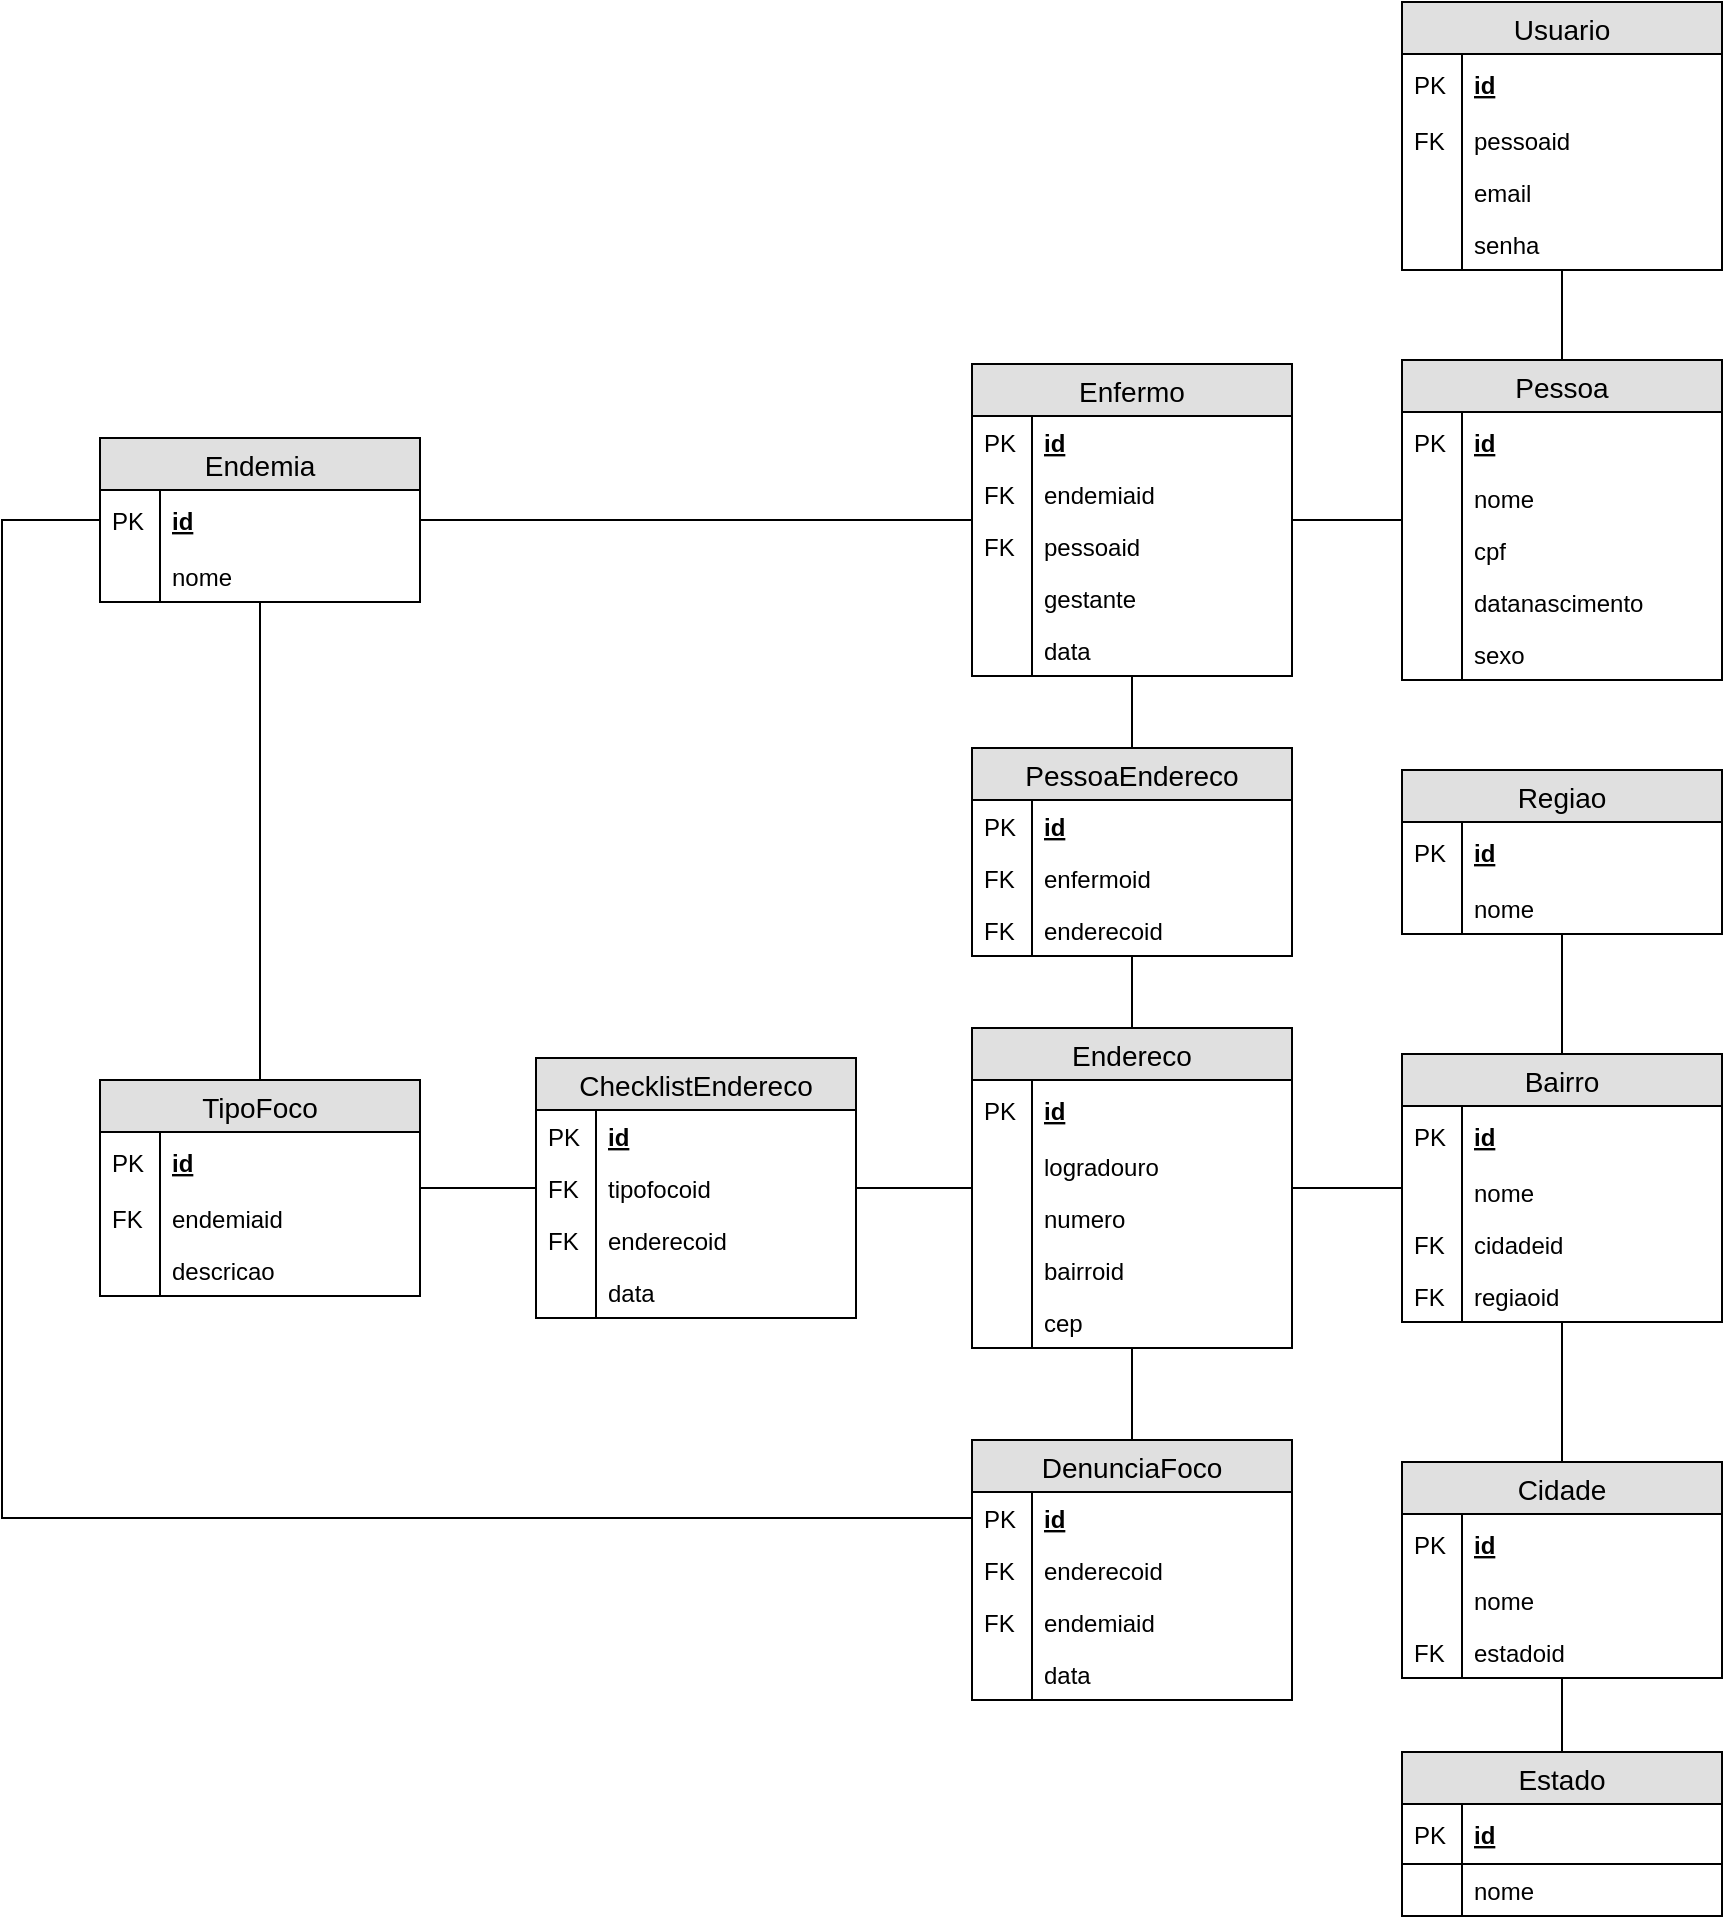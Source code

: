 <mxfile version="12.8.5" type="google"><diagram id="C5RBs43oDa-KdzZeNtuy" name="Page-1"><mxGraphModel dx="1422" dy="790" grid="0" gridSize="10" guides="1" tooltips="1" connect="1" arrows="1" fold="1" page="1" pageScale="1" pageWidth="827" pageHeight="1169" math="0" shadow="0"><root><mxCell id="WIyWlLk6GJQsqaUBKTNV-0"/><mxCell id="WIyWlLk6GJQsqaUBKTNV-1" parent="WIyWlLk6GJQsqaUBKTNV-0"/><mxCell id="v8Sxxn9iVxA9nkG6bae_-77" style="edgeStyle=orthogonalEdgeStyle;rounded=0;orthogonalLoop=1;jettySize=auto;html=1;entryX=0.5;entryY=0;entryDx=0;entryDy=0;strokeColor=#000000;endArrow=none;endFill=0;" parent="WIyWlLk6GJQsqaUBKTNV-1" source="v8Sxxn9iVxA9nkG6bae_-11" target="v8Sxxn9iVxA9nkG6bae_-0" edge="1"><mxGeometry relative="1" as="geometry"/></mxCell><mxCell id="v8Sxxn9iVxA9nkG6bae_-89" style="edgeStyle=orthogonalEdgeStyle;rounded=0;orthogonalLoop=1;jettySize=auto;html=1;endArrow=none;endFill=0;strokeColor=#000000;" parent="WIyWlLk6GJQsqaUBKTNV-1" source="v8Sxxn9iVxA9nkG6bae_-22" target="v8Sxxn9iVxA9nkG6bae_-78" edge="1"><mxGeometry relative="1" as="geometry"/></mxCell><mxCell id="v8Sxxn9iVxA9nkG6bae_-22" value="Endereco" style="swimlane;fontStyle=0;childLayout=stackLayout;horizontal=1;startSize=26;fillColor=#e0e0e0;horizontalStack=0;resizeParent=1;resizeParentMax=0;resizeLast=0;collapsible=1;marginBottom=0;swimlaneFillColor=#ffffff;align=center;fontSize=14;" parent="WIyWlLk6GJQsqaUBKTNV-1" vertex="1"><mxGeometry x="516" y="567" width="160" height="160" as="geometry"/></mxCell><mxCell id="v8Sxxn9iVxA9nkG6bae_-23" value="id" style="shape=partialRectangle;top=0;left=0;right=0;bottom=1;align=left;verticalAlign=middle;fillColor=none;spacingLeft=34;spacingRight=4;overflow=hidden;rotatable=0;points=[[0,0.5],[1,0.5]];portConstraint=eastwest;dropTarget=0;fontStyle=5;fontSize=12;strokeColor=none;" parent="v8Sxxn9iVxA9nkG6bae_-22" vertex="1"><mxGeometry y="26" width="160" height="30" as="geometry"/></mxCell><mxCell id="v8Sxxn9iVxA9nkG6bae_-24" value="PK" style="shape=partialRectangle;top=0;left=0;bottom=0;fillColor=none;align=left;verticalAlign=middle;spacingLeft=4;spacingRight=4;overflow=hidden;rotatable=0;points=[];portConstraint=eastwest;part=1;fontSize=12;" parent="v8Sxxn9iVxA9nkG6bae_-23" vertex="1" connectable="0"><mxGeometry width="30" height="30" as="geometry"/></mxCell><mxCell id="v8Sxxn9iVxA9nkG6bae_-25" value="logradouro" style="shape=partialRectangle;top=0;left=0;right=0;bottom=0;align=left;verticalAlign=top;fillColor=none;spacingLeft=34;spacingRight=4;overflow=hidden;rotatable=0;points=[[0,0.5],[1,0.5]];portConstraint=eastwest;dropTarget=0;fontSize=12;" parent="v8Sxxn9iVxA9nkG6bae_-22" vertex="1"><mxGeometry y="56" width="160" height="26" as="geometry"/></mxCell><mxCell id="v8Sxxn9iVxA9nkG6bae_-26" value="" style="shape=partialRectangle;top=0;left=0;bottom=0;fillColor=none;align=left;verticalAlign=top;spacingLeft=4;spacingRight=4;overflow=hidden;rotatable=0;points=[];portConstraint=eastwest;part=1;fontSize=12;" parent="v8Sxxn9iVxA9nkG6bae_-25" vertex="1" connectable="0"><mxGeometry width="30" height="26" as="geometry"/></mxCell><mxCell id="v8Sxxn9iVxA9nkG6bae_-27" value="numero" style="shape=partialRectangle;top=0;left=0;right=0;bottom=0;align=left;verticalAlign=top;fillColor=none;spacingLeft=34;spacingRight=4;overflow=hidden;rotatable=0;points=[[0,0.5],[1,0.5]];portConstraint=eastwest;dropTarget=0;fontSize=12;" parent="v8Sxxn9iVxA9nkG6bae_-22" vertex="1"><mxGeometry y="82" width="160" height="26" as="geometry"/></mxCell><mxCell id="v8Sxxn9iVxA9nkG6bae_-28" value="" style="shape=partialRectangle;top=0;left=0;bottom=0;fillColor=none;align=left;verticalAlign=top;spacingLeft=4;spacingRight=4;overflow=hidden;rotatable=0;points=[];portConstraint=eastwest;part=1;fontSize=12;" parent="v8Sxxn9iVxA9nkG6bae_-27" vertex="1" connectable="0"><mxGeometry width="30" height="26" as="geometry"/></mxCell><mxCell id="v8Sxxn9iVxA9nkG6bae_-29" value="bairroid" style="shape=partialRectangle;top=0;left=0;right=0;bottom=0;align=left;verticalAlign=top;fillColor=none;spacingLeft=34;spacingRight=4;overflow=hidden;rotatable=0;points=[[0,0.5],[1,0.5]];portConstraint=eastwest;dropTarget=0;fontSize=12;" parent="v8Sxxn9iVxA9nkG6bae_-22" vertex="1"><mxGeometry y="108" width="160" height="26" as="geometry"/></mxCell><mxCell id="v8Sxxn9iVxA9nkG6bae_-30" value="" style="shape=partialRectangle;top=0;left=0;bottom=0;fillColor=none;align=left;verticalAlign=top;spacingLeft=4;spacingRight=4;overflow=hidden;rotatable=0;points=[];portConstraint=eastwest;part=1;fontSize=12;" parent="v8Sxxn9iVxA9nkG6bae_-29" vertex="1" connectable="0"><mxGeometry width="30" height="26" as="geometry"/></mxCell><mxCell id="v8Sxxn9iVxA9nkG6bae_-178" value="cep" style="shape=partialRectangle;top=0;left=0;right=0;bottom=0;align=left;verticalAlign=top;fillColor=none;spacingLeft=34;spacingRight=4;overflow=hidden;rotatable=0;points=[[0,0.5],[1,0.5]];portConstraint=eastwest;dropTarget=0;fontSize=12;" parent="v8Sxxn9iVxA9nkG6bae_-22" vertex="1"><mxGeometry y="134" width="160" height="26" as="geometry"/></mxCell><mxCell id="v8Sxxn9iVxA9nkG6bae_-179" value="" style="shape=partialRectangle;top=0;left=0;bottom=0;fillColor=none;align=left;verticalAlign=top;spacingLeft=4;spacingRight=4;overflow=hidden;rotatable=0;points=[];portConstraint=eastwest;part=1;fontSize=12;" parent="v8Sxxn9iVxA9nkG6bae_-178" vertex="1" connectable="0"><mxGeometry width="30" height="26" as="geometry"/></mxCell><mxCell id="v8Sxxn9iVxA9nkG6bae_-133" style="edgeStyle=orthogonalEdgeStyle;rounded=0;orthogonalLoop=1;jettySize=auto;html=1;endArrow=none;endFill=0;strokeColor=#000000;" parent="WIyWlLk6GJQsqaUBKTNV-1" source="v8Sxxn9iVxA9nkG6bae_-33" target="v8Sxxn9iVxA9nkG6bae_-105" edge="1"><mxGeometry relative="1" as="geometry"/></mxCell><mxCell id="v8Sxxn9iVxA9nkG6bae_-33" value="Endemia" style="swimlane;fontStyle=0;childLayout=stackLayout;horizontal=1;startSize=26;fillColor=#e0e0e0;horizontalStack=0;resizeParent=1;resizeParentMax=0;resizeLast=0;collapsible=1;marginBottom=0;swimlaneFillColor=#ffffff;align=center;fontSize=14;" parent="WIyWlLk6GJQsqaUBKTNV-1" vertex="1"><mxGeometry x="80" y="272" width="160" height="82" as="geometry"/></mxCell><mxCell id="v8Sxxn9iVxA9nkG6bae_-34" value="id" style="shape=partialRectangle;top=0;left=0;right=0;bottom=1;align=left;verticalAlign=middle;fillColor=none;spacingLeft=34;spacingRight=4;overflow=hidden;rotatable=0;points=[[0,0.5],[1,0.5]];portConstraint=eastwest;dropTarget=0;fontStyle=5;fontSize=12;strokeColor=none;" parent="v8Sxxn9iVxA9nkG6bae_-33" vertex="1"><mxGeometry y="26" width="160" height="30" as="geometry"/></mxCell><mxCell id="v8Sxxn9iVxA9nkG6bae_-35" value="PK" style="shape=partialRectangle;top=0;left=0;bottom=0;fillColor=none;align=left;verticalAlign=middle;spacingLeft=4;spacingRight=4;overflow=hidden;rotatable=0;points=[];portConstraint=eastwest;part=1;fontSize=12;" parent="v8Sxxn9iVxA9nkG6bae_-34" vertex="1" connectable="0"><mxGeometry width="30" height="30" as="geometry"/></mxCell><mxCell id="v8Sxxn9iVxA9nkG6bae_-36" value="nome" style="shape=partialRectangle;top=0;left=0;right=0;bottom=0;align=left;verticalAlign=top;fillColor=none;spacingLeft=34;spacingRight=4;overflow=hidden;rotatable=0;points=[[0,0.5],[1,0.5]];portConstraint=eastwest;dropTarget=0;fontSize=12;" parent="v8Sxxn9iVxA9nkG6bae_-33" vertex="1"><mxGeometry y="56" width="160" height="26" as="geometry"/></mxCell><mxCell id="v8Sxxn9iVxA9nkG6bae_-37" value="" style="shape=partialRectangle;top=0;left=0;bottom=0;fillColor=none;align=left;verticalAlign=top;spacingLeft=4;spacingRight=4;overflow=hidden;rotatable=0;points=[];portConstraint=eastwest;part=1;fontSize=12;" parent="v8Sxxn9iVxA9nkG6bae_-36" vertex="1" connectable="0"><mxGeometry width="30" height="26" as="geometry"/></mxCell><mxCell id="v8Sxxn9iVxA9nkG6bae_-172" style="edgeStyle=orthogonalEdgeStyle;rounded=0;orthogonalLoop=1;jettySize=auto;html=1;entryX=0.5;entryY=0;entryDx=0;entryDy=0;endArrow=none;endFill=0;strokeColor=#000000;" parent="WIyWlLk6GJQsqaUBKTNV-1" source="v8Sxxn9iVxA9nkG6bae_-44" target="v8Sxxn9iVxA9nkG6bae_-160" edge="1"><mxGeometry relative="1" as="geometry"/></mxCell><mxCell id="v8Sxxn9iVxA9nkG6bae_-103" style="edgeStyle=orthogonalEdgeStyle;rounded=0;orthogonalLoop=1;jettySize=auto;html=1;endArrow=none;endFill=0;strokeColor=#000000;" parent="WIyWlLk6GJQsqaUBKTNV-1" source="v8Sxxn9iVxA9nkG6bae_-55" target="v8Sxxn9iVxA9nkG6bae_-91" edge="1"><mxGeometry relative="1" as="geometry"/></mxCell><mxCell id="v8Sxxn9iVxA9nkG6bae_-104" style="edgeStyle=orthogonalEdgeStyle;rounded=0;orthogonalLoop=1;jettySize=auto;html=1;endArrow=none;endFill=0;strokeColor=#000000;" parent="WIyWlLk6GJQsqaUBKTNV-1" source="v8Sxxn9iVxA9nkG6bae_-55" target="v8Sxxn9iVxA9nkG6bae_-33" edge="1"><mxGeometry relative="1" as="geometry"/></mxCell><mxCell id="v8Sxxn9iVxA9nkG6bae_-55" value="TipoFoco" style="swimlane;fontStyle=0;childLayout=stackLayout;horizontal=1;startSize=26;fillColor=#e0e0e0;horizontalStack=0;resizeParent=1;resizeParentMax=0;resizeLast=0;collapsible=1;marginBottom=0;swimlaneFillColor=#ffffff;align=center;fontSize=14;" parent="WIyWlLk6GJQsqaUBKTNV-1" vertex="1"><mxGeometry x="80" y="593" width="160" height="108" as="geometry"/></mxCell><mxCell id="v8Sxxn9iVxA9nkG6bae_-56" value="id" style="shape=partialRectangle;top=0;left=0;right=0;bottom=1;align=left;verticalAlign=middle;fillColor=none;spacingLeft=34;spacingRight=4;overflow=hidden;rotatable=0;points=[[0,0.5],[1,0.5]];portConstraint=eastwest;dropTarget=0;fontStyle=5;fontSize=12;strokeColor=none;" parent="v8Sxxn9iVxA9nkG6bae_-55" vertex="1"><mxGeometry y="26" width="160" height="30" as="geometry"/></mxCell><mxCell id="v8Sxxn9iVxA9nkG6bae_-57" value="PK" style="shape=partialRectangle;top=0;left=0;bottom=0;fillColor=none;align=left;verticalAlign=middle;spacingLeft=4;spacingRight=4;overflow=hidden;rotatable=0;points=[];portConstraint=eastwest;part=1;fontSize=12;" parent="v8Sxxn9iVxA9nkG6bae_-56" vertex="1" connectable="0"><mxGeometry width="30" height="30" as="geometry"/></mxCell><mxCell id="v8Sxxn9iVxA9nkG6bae_-58" value="endemiaid" style="shape=partialRectangle;top=0;left=0;right=0;bottom=0;align=left;verticalAlign=top;fillColor=none;spacingLeft=34;spacingRight=4;overflow=hidden;rotatable=0;points=[[0,0.5],[1,0.5]];portConstraint=eastwest;dropTarget=0;fontSize=12;" parent="v8Sxxn9iVxA9nkG6bae_-55" vertex="1"><mxGeometry y="56" width="160" height="26" as="geometry"/></mxCell><mxCell id="v8Sxxn9iVxA9nkG6bae_-59" value="FK" style="shape=partialRectangle;top=0;left=0;bottom=0;fillColor=none;align=left;verticalAlign=top;spacingLeft=4;spacingRight=4;overflow=hidden;rotatable=0;points=[];portConstraint=eastwest;part=1;fontSize=12;" parent="v8Sxxn9iVxA9nkG6bae_-58" vertex="1" connectable="0"><mxGeometry width="30" height="26" as="geometry"/></mxCell><mxCell id="v8Sxxn9iVxA9nkG6bae_-60" value="descricao" style="shape=partialRectangle;top=0;left=0;right=0;bottom=0;align=left;verticalAlign=top;fillColor=none;spacingLeft=34;spacingRight=4;overflow=hidden;rotatable=0;points=[[0,0.5],[1,0.5]];portConstraint=eastwest;dropTarget=0;fontSize=12;" parent="v8Sxxn9iVxA9nkG6bae_-55" vertex="1"><mxGeometry y="82" width="160" height="26" as="geometry"/></mxCell><mxCell id="v8Sxxn9iVxA9nkG6bae_-61" value="" style="shape=partialRectangle;top=0;left=0;bottom=0;fillColor=none;align=left;verticalAlign=top;spacingLeft=4;spacingRight=4;overflow=hidden;rotatable=0;points=[];portConstraint=eastwest;part=1;fontSize=12;" parent="v8Sxxn9iVxA9nkG6bae_-60" vertex="1" connectable="0"><mxGeometry width="30" height="26" as="geometry"/></mxCell><mxCell id="CqgMibheAvocJYJUdRSN-2" style="edgeStyle=orthogonalEdgeStyle;rounded=0;orthogonalLoop=1;jettySize=auto;html=1;endArrow=none;endFill=0;" edge="1" parent="WIyWlLk6GJQsqaUBKTNV-1" source="v8Sxxn9iVxA9nkG6bae_-78" target="v8Sxxn9iVxA9nkG6bae_-105"><mxGeometry relative="1" as="geometry"/></mxCell><mxCell id="v8Sxxn9iVxA9nkG6bae_-102" style="edgeStyle=orthogonalEdgeStyle;rounded=0;orthogonalLoop=1;jettySize=auto;html=1;endArrow=none;endFill=0;strokeColor=#000000;" parent="WIyWlLk6GJQsqaUBKTNV-1" source="v8Sxxn9iVxA9nkG6bae_-91" target="v8Sxxn9iVxA9nkG6bae_-22" edge="1"><mxGeometry relative="1" as="geometry"/></mxCell><mxCell id="v8Sxxn9iVxA9nkG6bae_-132" style="edgeStyle=orthogonalEdgeStyle;rounded=0;orthogonalLoop=1;jettySize=auto;html=1;endArrow=none;endFill=0;strokeColor=#000000;" parent="WIyWlLk6GJQsqaUBKTNV-1" source="v8Sxxn9iVxA9nkG6bae_-105" target="v8Sxxn9iVxA9nkG6bae_-0" edge="1"><mxGeometry relative="1" as="geometry"/></mxCell><mxCell id="v8Sxxn9iVxA9nkG6bae_-145" style="edgeStyle=orthogonalEdgeStyle;rounded=0;orthogonalLoop=1;jettySize=auto;html=1;endArrow=none;endFill=0;strokeColor=#000000;" parent="WIyWlLk6GJQsqaUBKTNV-1" source="v8Sxxn9iVxA9nkG6bae_-134" target="v8Sxxn9iVxA9nkG6bae_-22" edge="1"><mxGeometry relative="1" as="geometry"/></mxCell><mxCell id="v8Sxxn9iVxA9nkG6bae_-203" style="edgeStyle=orthogonalEdgeStyle;rounded=0;orthogonalLoop=1;jettySize=auto;html=1;endArrow=none;endFill=0;strokeColor=#000000;" parent="WIyWlLk6GJQsqaUBKTNV-1" source="v8Sxxn9iVxA9nkG6bae_-134" target="v8Sxxn9iVxA9nkG6bae_-33" edge="1"><mxGeometry relative="1" as="geometry"><Array as="points"><mxPoint x="31" y="812"/><mxPoint x="31" y="313"/></Array></mxGeometry></mxCell><mxCell id="v8Sxxn9iVxA9nkG6bae_-134" value="DenunciaFoco" style="swimlane;fontStyle=0;childLayout=stackLayout;horizontal=1;startSize=26;fillColor=#e0e0e0;horizontalStack=0;resizeParent=1;resizeParentMax=0;resizeLast=0;collapsible=1;marginBottom=0;swimlaneFillColor=#ffffff;align=center;fontSize=14;" parent="WIyWlLk6GJQsqaUBKTNV-1" vertex="1"><mxGeometry x="516" y="773" width="160" height="130" as="geometry"/></mxCell><mxCell id="CqgMibheAvocJYJUdRSN-3" value="id" style="shape=partialRectangle;top=0;left=0;right=0;bottom=0;align=left;verticalAlign=top;fillColor=none;spacingLeft=34;spacingRight=4;overflow=hidden;rotatable=0;points=[[0,0.5],[1,0.5]];portConstraint=eastwest;dropTarget=0;fontSize=12;fontStyle=5" vertex="1" parent="v8Sxxn9iVxA9nkG6bae_-134"><mxGeometry y="26" width="160" height="26" as="geometry"/></mxCell><mxCell id="CqgMibheAvocJYJUdRSN-4" value="PK" style="shape=partialRectangle;top=0;left=0;bottom=0;fillColor=none;align=left;verticalAlign=top;spacingLeft=4;spacingRight=4;overflow=hidden;rotatable=0;points=[];portConstraint=eastwest;part=1;fontSize=12;" vertex="1" connectable="0" parent="CqgMibheAvocJYJUdRSN-3"><mxGeometry width="30" height="26" as="geometry"/></mxCell><mxCell id="v8Sxxn9iVxA9nkG6bae_-137" value="enderecoid" style="shape=partialRectangle;top=0;left=0;right=0;bottom=0;align=left;verticalAlign=top;fillColor=none;spacingLeft=34;spacingRight=4;overflow=hidden;rotatable=0;points=[[0,0.5],[1,0.5]];portConstraint=eastwest;dropTarget=0;fontSize=12;" parent="v8Sxxn9iVxA9nkG6bae_-134" vertex="1"><mxGeometry y="52" width="160" height="26" as="geometry"/></mxCell><mxCell id="v8Sxxn9iVxA9nkG6bae_-138" value="FK" style="shape=partialRectangle;top=0;left=0;bottom=0;fillColor=none;align=left;verticalAlign=top;spacingLeft=4;spacingRight=4;overflow=hidden;rotatable=0;points=[];portConstraint=eastwest;part=1;fontSize=12;" parent="v8Sxxn9iVxA9nkG6bae_-137" vertex="1" connectable="0"><mxGeometry width="30" height="26" as="geometry"/></mxCell><mxCell id="v8Sxxn9iVxA9nkG6bae_-139" value="endemiaid" style="shape=partialRectangle;top=0;left=0;right=0;bottom=0;align=left;verticalAlign=top;fillColor=none;spacingLeft=34;spacingRight=4;overflow=hidden;rotatable=0;points=[[0,0.5],[1,0.5]];portConstraint=eastwest;dropTarget=0;fontSize=12;" parent="v8Sxxn9iVxA9nkG6bae_-134" vertex="1"><mxGeometry y="78" width="160" height="26" as="geometry"/></mxCell><mxCell id="v8Sxxn9iVxA9nkG6bae_-140" value="FK" style="shape=partialRectangle;top=0;left=0;bottom=0;fillColor=none;align=left;verticalAlign=top;spacingLeft=4;spacingRight=4;overflow=hidden;rotatable=0;points=[];portConstraint=eastwest;part=1;fontSize=12;" parent="v8Sxxn9iVxA9nkG6bae_-139" vertex="1" connectable="0"><mxGeometry width="30" height="26" as="geometry"/></mxCell><mxCell id="-HJ6-VMJkjcP7h6ujESM-4" value="data" style="shape=partialRectangle;top=0;left=0;right=0;bottom=0;align=left;verticalAlign=top;fillColor=none;spacingLeft=34;spacingRight=4;overflow=hidden;rotatable=0;points=[[0,0.5],[1,0.5]];portConstraint=eastwest;dropTarget=0;fontSize=12;" parent="v8Sxxn9iVxA9nkG6bae_-134" vertex="1"><mxGeometry y="104" width="160" height="26" as="geometry"/></mxCell><mxCell id="-HJ6-VMJkjcP7h6ujESM-5" value="" style="shape=partialRectangle;top=0;left=0;bottom=0;fillColor=none;align=left;verticalAlign=top;spacingLeft=4;spacingRight=4;overflow=hidden;rotatable=0;points=[];portConstraint=eastwest;part=1;fontSize=12;" parent="-HJ6-VMJkjcP7h6ujESM-4" vertex="1" connectable="0"><mxGeometry width="30" height="26" as="geometry"/></mxCell><mxCell id="v8Sxxn9iVxA9nkG6bae_-171" style="edgeStyle=orthogonalEdgeStyle;rounded=0;orthogonalLoop=1;jettySize=auto;html=1;endArrow=none;endFill=0;strokeColor=#000000;" parent="WIyWlLk6GJQsqaUBKTNV-1" source="v8Sxxn9iVxA9nkG6bae_-160" target="v8Sxxn9iVxA9nkG6bae_-22" edge="1"><mxGeometry relative="1" as="geometry"/></mxCell><mxCell id="v8Sxxn9iVxA9nkG6bae_-160" value="Bairro" style="swimlane;fontStyle=0;childLayout=stackLayout;horizontal=1;startSize=26;fillColor=#e0e0e0;horizontalStack=0;resizeParent=1;resizeParentMax=0;resizeLast=0;collapsible=1;marginBottom=0;swimlaneFillColor=#ffffff;align=center;fontSize=14;" parent="WIyWlLk6GJQsqaUBKTNV-1" vertex="1"><mxGeometry x="731" y="580" width="160" height="134" as="geometry"/></mxCell><mxCell id="v8Sxxn9iVxA9nkG6bae_-161" value="id" style="shape=partialRectangle;top=0;left=0;right=0;bottom=1;align=left;verticalAlign=middle;fillColor=none;spacingLeft=34;spacingRight=4;overflow=hidden;rotatable=0;points=[[0,0.5],[1,0.5]];portConstraint=eastwest;dropTarget=0;fontStyle=5;fontSize=12;strokeColor=none;" parent="v8Sxxn9iVxA9nkG6bae_-160" vertex="1"><mxGeometry y="26" width="160" height="30" as="geometry"/></mxCell><mxCell id="v8Sxxn9iVxA9nkG6bae_-162" value="PK" style="shape=partialRectangle;top=0;left=0;bottom=0;fillColor=none;align=left;verticalAlign=middle;spacingLeft=4;spacingRight=4;overflow=hidden;rotatable=0;points=[];portConstraint=eastwest;part=1;fontSize=12;" parent="v8Sxxn9iVxA9nkG6bae_-161" vertex="1" connectable="0"><mxGeometry width="30" height="30" as="geometry"/></mxCell><mxCell id="v8Sxxn9iVxA9nkG6bae_-163" value="nome" style="shape=partialRectangle;top=0;left=0;right=0;bottom=0;align=left;verticalAlign=top;fillColor=none;spacingLeft=34;spacingRight=4;overflow=hidden;rotatable=0;points=[[0,0.5],[1,0.5]];portConstraint=eastwest;dropTarget=0;fontSize=12;" parent="v8Sxxn9iVxA9nkG6bae_-160" vertex="1"><mxGeometry y="56" width="160" height="26" as="geometry"/></mxCell><mxCell id="v8Sxxn9iVxA9nkG6bae_-164" value="" style="shape=partialRectangle;top=0;left=0;bottom=0;fillColor=none;align=left;verticalAlign=top;spacingLeft=4;spacingRight=4;overflow=hidden;rotatable=0;points=[];portConstraint=eastwest;part=1;fontSize=12;" parent="v8Sxxn9iVxA9nkG6bae_-163" vertex="1" connectable="0"><mxGeometry width="30" height="26" as="geometry"/></mxCell><mxCell id="v8Sxxn9iVxA9nkG6bae_-165" value="cidadeid" style="shape=partialRectangle;top=0;left=0;right=0;bottom=0;align=left;verticalAlign=top;fillColor=none;spacingLeft=34;spacingRight=4;overflow=hidden;rotatable=0;points=[[0,0.5],[1,0.5]];portConstraint=eastwest;dropTarget=0;fontSize=12;" parent="v8Sxxn9iVxA9nkG6bae_-160" vertex="1"><mxGeometry y="82" width="160" height="26" as="geometry"/></mxCell><mxCell id="v8Sxxn9iVxA9nkG6bae_-166" value="FK" style="shape=partialRectangle;top=0;left=0;bottom=0;fillColor=none;align=left;verticalAlign=top;spacingLeft=4;spacingRight=4;overflow=hidden;rotatable=0;points=[];portConstraint=eastwest;part=1;fontSize=12;" parent="v8Sxxn9iVxA9nkG6bae_-165" vertex="1" connectable="0"><mxGeometry width="30" height="26" as="geometry"/></mxCell><mxCell id="v8Sxxn9iVxA9nkG6bae_-204" value="regiaoid" style="shape=partialRectangle;top=0;left=0;right=0;bottom=0;align=left;verticalAlign=top;fillColor=none;spacingLeft=34;spacingRight=4;overflow=hidden;rotatable=0;points=[[0,0.5],[1,0.5]];portConstraint=eastwest;dropTarget=0;fontSize=12;" parent="v8Sxxn9iVxA9nkG6bae_-160" vertex="1"><mxGeometry y="108" width="160" height="26" as="geometry"/></mxCell><mxCell id="v8Sxxn9iVxA9nkG6bae_-205" value="FK" style="shape=partialRectangle;top=0;left=0;bottom=0;fillColor=none;align=left;verticalAlign=top;spacingLeft=4;spacingRight=4;overflow=hidden;rotatable=0;points=[];portConstraint=eastwest;part=1;fontSize=12;" parent="v8Sxxn9iVxA9nkG6bae_-204" vertex="1" connectable="0"><mxGeometry width="30" height="26" as="geometry"/></mxCell><mxCell id="v8Sxxn9iVxA9nkG6bae_-191" style="edgeStyle=orthogonalEdgeStyle;rounded=0;orthogonalLoop=1;jettySize=auto;html=1;endArrow=none;endFill=0;strokeColor=#000000;" parent="WIyWlLk6GJQsqaUBKTNV-1" source="v8Sxxn9iVxA9nkG6bae_-180" target="v8Sxxn9iVxA9nkG6bae_-160" edge="1"><mxGeometry relative="1" as="geometry"/></mxCell><mxCell id="v8Sxxn9iVxA9nkG6bae_-207" style="edgeStyle=orthogonalEdgeStyle;rounded=0;orthogonalLoop=1;jettySize=auto;html=1;endArrow=none;endFill=0;strokeColor=#000000;" parent="WIyWlLk6GJQsqaUBKTNV-1" source="v8Sxxn9iVxA9nkG6bae_-180" target="v8Sxxn9iVxA9nkG6bae_-192" edge="1"><mxGeometry relative="1" as="geometry"/></mxCell><mxCell id="v8Sxxn9iVxA9nkG6bae_-11" value="Usuario" style="swimlane;fontStyle=0;childLayout=stackLayout;horizontal=1;startSize=26;fillColor=#e0e0e0;horizontalStack=0;resizeParent=1;resizeParentMax=0;resizeLast=0;collapsible=1;marginBottom=0;swimlaneFillColor=#ffffff;align=center;fontSize=14;" parent="WIyWlLk6GJQsqaUBKTNV-1" vertex="1"><mxGeometry x="731" y="54" width="160" height="134" as="geometry"/></mxCell><mxCell id="v8Sxxn9iVxA9nkG6bae_-12" value="id" style="shape=partialRectangle;top=0;left=0;right=0;bottom=1;align=left;verticalAlign=middle;fillColor=none;spacingLeft=34;spacingRight=4;overflow=hidden;rotatable=0;points=[[0,0.5],[1,0.5]];portConstraint=eastwest;dropTarget=0;fontStyle=5;fontSize=12;strokeColor=none;" parent="v8Sxxn9iVxA9nkG6bae_-11" vertex="1"><mxGeometry y="26" width="160" height="30" as="geometry"/></mxCell><mxCell id="v8Sxxn9iVxA9nkG6bae_-13" value="PK" style="shape=partialRectangle;top=0;left=0;bottom=0;fillColor=none;align=left;verticalAlign=middle;spacingLeft=4;spacingRight=4;overflow=hidden;rotatable=0;points=[];portConstraint=eastwest;part=1;fontSize=12;" parent="v8Sxxn9iVxA9nkG6bae_-12" vertex="1" connectable="0"><mxGeometry width="30" height="30" as="geometry"/></mxCell><mxCell id="v8Sxxn9iVxA9nkG6bae_-14" value="pessoaid" style="shape=partialRectangle;top=0;left=0;right=0;bottom=0;align=left;verticalAlign=top;fillColor=none;spacingLeft=34;spacingRight=4;overflow=hidden;rotatable=0;points=[[0,0.5],[1,0.5]];portConstraint=eastwest;dropTarget=0;fontSize=12;" parent="v8Sxxn9iVxA9nkG6bae_-11" vertex="1"><mxGeometry y="56" width="160" height="26" as="geometry"/></mxCell><mxCell id="v8Sxxn9iVxA9nkG6bae_-15" value="FK" style="shape=partialRectangle;top=0;left=0;bottom=0;fillColor=none;align=left;verticalAlign=top;spacingLeft=4;spacingRight=4;overflow=hidden;rotatable=0;points=[];portConstraint=eastwest;part=1;fontSize=12;" parent="v8Sxxn9iVxA9nkG6bae_-14" vertex="1" connectable="0"><mxGeometry width="30" height="26" as="geometry"/></mxCell><mxCell id="v8Sxxn9iVxA9nkG6bae_-75" value="email" style="shape=partialRectangle;top=0;left=0;right=0;bottom=0;align=left;verticalAlign=top;fillColor=none;spacingLeft=34;spacingRight=4;overflow=hidden;rotatable=0;points=[[0,0.5],[1,0.5]];portConstraint=eastwest;dropTarget=0;fontSize=12;" parent="v8Sxxn9iVxA9nkG6bae_-11" vertex="1"><mxGeometry y="82" width="160" height="26" as="geometry"/></mxCell><mxCell id="v8Sxxn9iVxA9nkG6bae_-76" value="" style="shape=partialRectangle;top=0;left=0;bottom=0;fillColor=none;align=left;verticalAlign=top;spacingLeft=4;spacingRight=4;overflow=hidden;rotatable=0;points=[];portConstraint=eastwest;part=1;fontSize=12;" parent="v8Sxxn9iVxA9nkG6bae_-75" vertex="1" connectable="0"><mxGeometry width="30" height="26" as="geometry"/></mxCell><mxCell id="v8Sxxn9iVxA9nkG6bae_-16" value="senha" style="shape=partialRectangle;top=0;left=0;right=0;bottom=0;align=left;verticalAlign=top;fillColor=none;spacingLeft=34;spacingRight=4;overflow=hidden;rotatable=0;points=[[0,0.5],[1,0.5]];portConstraint=eastwest;dropTarget=0;fontSize=12;" parent="v8Sxxn9iVxA9nkG6bae_-11" vertex="1"><mxGeometry y="108" width="160" height="26" as="geometry"/></mxCell><mxCell id="v8Sxxn9iVxA9nkG6bae_-17" value="" style="shape=partialRectangle;top=0;left=0;bottom=0;fillColor=none;align=left;verticalAlign=top;spacingLeft=4;spacingRight=4;overflow=hidden;rotatable=0;points=[];portConstraint=eastwest;part=1;fontSize=12;" parent="v8Sxxn9iVxA9nkG6bae_-16" vertex="1" connectable="0"><mxGeometry width="30" height="26" as="geometry"/></mxCell><mxCell id="v8Sxxn9iVxA9nkG6bae_-192" value="Estado" style="swimlane;fontStyle=0;childLayout=stackLayout;horizontal=1;startSize=26;fillColor=#e0e0e0;horizontalStack=0;resizeParent=1;resizeParentMax=0;resizeLast=0;collapsible=1;marginBottom=0;swimlaneFillColor=#ffffff;align=center;fontSize=14;" parent="WIyWlLk6GJQsqaUBKTNV-1" vertex="1"><mxGeometry x="731" y="929" width="160" height="82" as="geometry"/></mxCell><mxCell id="v8Sxxn9iVxA9nkG6bae_-193" value="id" style="shape=partialRectangle;top=0;left=0;right=0;bottom=1;align=left;verticalAlign=middle;fillColor=none;spacingLeft=34;spacingRight=4;overflow=hidden;rotatable=0;points=[[0,0.5],[1,0.5]];portConstraint=eastwest;dropTarget=0;fontStyle=5;fontSize=12;" parent="v8Sxxn9iVxA9nkG6bae_-192" vertex="1"><mxGeometry y="26" width="160" height="30" as="geometry"/></mxCell><mxCell id="v8Sxxn9iVxA9nkG6bae_-194" value="PK" style="shape=partialRectangle;top=0;left=0;bottom=0;fillColor=none;align=left;verticalAlign=middle;spacingLeft=4;spacingRight=4;overflow=hidden;rotatable=0;points=[];portConstraint=eastwest;part=1;fontSize=12;" parent="v8Sxxn9iVxA9nkG6bae_-193" vertex="1" connectable="0"><mxGeometry width="30" height="30" as="geometry"/></mxCell><mxCell id="v8Sxxn9iVxA9nkG6bae_-195" value="nome" style="shape=partialRectangle;top=0;left=0;right=0;bottom=0;align=left;verticalAlign=top;fillColor=none;spacingLeft=34;spacingRight=4;overflow=hidden;rotatable=0;points=[[0,0.5],[1,0.5]];portConstraint=eastwest;dropTarget=0;fontSize=12;" parent="v8Sxxn9iVxA9nkG6bae_-192" vertex="1"><mxGeometry y="56" width="160" height="26" as="geometry"/></mxCell><mxCell id="v8Sxxn9iVxA9nkG6bae_-196" value="" style="shape=partialRectangle;top=0;left=0;bottom=0;fillColor=none;align=left;verticalAlign=top;spacingLeft=4;spacingRight=4;overflow=hidden;rotatable=0;points=[];portConstraint=eastwest;part=1;fontSize=12;" parent="v8Sxxn9iVxA9nkG6bae_-195" vertex="1" connectable="0"><mxGeometry width="30" height="26" as="geometry"/></mxCell><mxCell id="v8Sxxn9iVxA9nkG6bae_-91" value="ChecklistEndereco" style="swimlane;fontStyle=0;childLayout=stackLayout;horizontal=1;startSize=26;fillColor=#e0e0e0;horizontalStack=0;resizeParent=1;resizeParentMax=0;resizeLast=0;collapsible=1;marginBottom=0;swimlaneFillColor=#ffffff;align=center;fontSize=14;" parent="WIyWlLk6GJQsqaUBKTNV-1" vertex="1"><mxGeometry x="298" y="582" width="160" height="130" as="geometry"/></mxCell><mxCell id="CqgMibheAvocJYJUdRSN-0" value="id" style="shape=partialRectangle;top=0;left=0;right=0;bottom=0;align=left;verticalAlign=top;fillColor=none;spacingLeft=34;spacingRight=4;overflow=hidden;rotatable=0;points=[[0,0.5],[1,0.5]];portConstraint=eastwest;dropTarget=0;fontSize=12;fontStyle=5" vertex="1" parent="v8Sxxn9iVxA9nkG6bae_-91"><mxGeometry y="26" width="160" height="26" as="geometry"/></mxCell><mxCell id="CqgMibheAvocJYJUdRSN-1" value="PK" style="shape=partialRectangle;top=0;left=0;bottom=0;fillColor=none;align=left;verticalAlign=top;spacingLeft=4;spacingRight=4;overflow=hidden;rotatable=0;points=[];portConstraint=eastwest;part=1;fontSize=12;" vertex="1" connectable="0" parent="CqgMibheAvocJYJUdRSN-0"><mxGeometry width="30" height="26" as="geometry"/></mxCell><mxCell id="v8Sxxn9iVxA9nkG6bae_-94" value="tipofocoid" style="shape=partialRectangle;top=0;left=0;right=0;bottom=0;align=left;verticalAlign=top;fillColor=none;spacingLeft=34;spacingRight=4;overflow=hidden;rotatable=0;points=[[0,0.5],[1,0.5]];portConstraint=eastwest;dropTarget=0;fontSize=12;" parent="v8Sxxn9iVxA9nkG6bae_-91" vertex="1"><mxGeometry y="52" width="160" height="26" as="geometry"/></mxCell><mxCell id="v8Sxxn9iVxA9nkG6bae_-95" value="FK" style="shape=partialRectangle;top=0;left=0;bottom=0;fillColor=none;align=left;verticalAlign=top;spacingLeft=4;spacingRight=4;overflow=hidden;rotatable=0;points=[];portConstraint=eastwest;part=1;fontSize=12;" parent="v8Sxxn9iVxA9nkG6bae_-94" vertex="1" connectable="0"><mxGeometry width="30" height="26" as="geometry"/></mxCell><mxCell id="v8Sxxn9iVxA9nkG6bae_-96" value="enderecoid" style="shape=partialRectangle;top=0;left=0;right=0;bottom=0;align=left;verticalAlign=top;fillColor=none;spacingLeft=34;spacingRight=4;overflow=hidden;rotatable=0;points=[[0,0.5],[1,0.5]];portConstraint=eastwest;dropTarget=0;fontSize=12;" parent="v8Sxxn9iVxA9nkG6bae_-91" vertex="1"><mxGeometry y="78" width="160" height="26" as="geometry"/></mxCell><mxCell id="v8Sxxn9iVxA9nkG6bae_-97" value="FK" style="shape=partialRectangle;top=0;left=0;bottom=0;fillColor=none;align=left;verticalAlign=top;spacingLeft=4;spacingRight=4;overflow=hidden;rotatable=0;points=[];portConstraint=eastwest;part=1;fontSize=12;" parent="v8Sxxn9iVxA9nkG6bae_-96" vertex="1" connectable="0"><mxGeometry width="30" height="26" as="geometry"/></mxCell><mxCell id="-HJ6-VMJkjcP7h6ujESM-6" value="data" style="shape=partialRectangle;top=0;left=0;right=0;bottom=0;align=left;verticalAlign=top;fillColor=none;spacingLeft=34;spacingRight=4;overflow=hidden;rotatable=0;points=[[0,0.5],[1,0.5]];portConstraint=eastwest;dropTarget=0;fontSize=12;" parent="v8Sxxn9iVxA9nkG6bae_-91" vertex="1"><mxGeometry y="104" width="160" height="26" as="geometry"/></mxCell><mxCell id="-HJ6-VMJkjcP7h6ujESM-7" value="" style="shape=partialRectangle;top=0;left=0;bottom=0;fillColor=none;align=left;verticalAlign=top;spacingLeft=4;spacingRight=4;overflow=hidden;rotatable=0;points=[];portConstraint=eastwest;part=1;fontSize=12;" parent="-HJ6-VMJkjcP7h6ujESM-6" vertex="1" connectable="0"><mxGeometry width="30" height="26" as="geometry"/></mxCell><mxCell id="v8Sxxn9iVxA9nkG6bae_-0" value="Pessoa" style="swimlane;fontStyle=0;childLayout=stackLayout;horizontal=1;startSize=26;fillColor=#e0e0e0;horizontalStack=0;resizeParent=1;resizeParentMax=0;resizeLast=0;collapsible=1;marginBottom=0;swimlaneFillColor=#ffffff;align=center;fontSize=14;" parent="WIyWlLk6GJQsqaUBKTNV-1" vertex="1"><mxGeometry x="731" y="233" width="160" height="160" as="geometry"/></mxCell><mxCell id="v8Sxxn9iVxA9nkG6bae_-1" value="id" style="shape=partialRectangle;top=0;left=0;right=0;bottom=1;align=left;verticalAlign=middle;fillColor=none;spacingLeft=34;spacingRight=4;overflow=hidden;rotatable=0;points=[[0,0.5],[1,0.5]];portConstraint=eastwest;dropTarget=0;fontStyle=5;fontSize=12;strokeColor=none;" parent="v8Sxxn9iVxA9nkG6bae_-0" vertex="1"><mxGeometry y="26" width="160" height="30" as="geometry"/></mxCell><mxCell id="v8Sxxn9iVxA9nkG6bae_-2" value="PK" style="shape=partialRectangle;top=0;left=0;bottom=0;fillColor=none;align=left;verticalAlign=middle;spacingLeft=4;spacingRight=4;overflow=hidden;rotatable=0;points=[];portConstraint=eastwest;part=1;fontSize=12;" parent="v8Sxxn9iVxA9nkG6bae_-1" vertex="1" connectable="0"><mxGeometry width="30" height="30" as="geometry"/></mxCell><mxCell id="v8Sxxn9iVxA9nkG6bae_-3" value="nome" style="shape=partialRectangle;top=0;left=0;right=0;bottom=0;align=left;verticalAlign=top;fillColor=none;spacingLeft=34;spacingRight=4;overflow=hidden;rotatable=0;points=[[0,0.5],[1,0.5]];portConstraint=eastwest;dropTarget=0;fontSize=12;" parent="v8Sxxn9iVxA9nkG6bae_-0" vertex="1"><mxGeometry y="56" width="160" height="26" as="geometry"/></mxCell><mxCell id="v8Sxxn9iVxA9nkG6bae_-4" value="" style="shape=partialRectangle;top=0;left=0;bottom=0;fillColor=none;align=left;verticalAlign=top;spacingLeft=4;spacingRight=4;overflow=hidden;rotatable=0;points=[];portConstraint=eastwest;part=1;fontSize=12;" parent="v8Sxxn9iVxA9nkG6bae_-3" vertex="1" connectable="0"><mxGeometry width="30" height="26" as="geometry"/></mxCell><mxCell id="v8Sxxn9iVxA9nkG6bae_-5" value="cpf" style="shape=partialRectangle;top=0;left=0;right=0;bottom=0;align=left;verticalAlign=top;fillColor=none;spacingLeft=34;spacingRight=4;overflow=hidden;rotatable=0;points=[[0,0.5],[1,0.5]];portConstraint=eastwest;dropTarget=0;fontSize=12;" parent="v8Sxxn9iVxA9nkG6bae_-0" vertex="1"><mxGeometry y="82" width="160" height="26" as="geometry"/></mxCell><mxCell id="v8Sxxn9iVxA9nkG6bae_-6" value="" style="shape=partialRectangle;top=0;left=0;bottom=0;fillColor=none;align=left;verticalAlign=top;spacingLeft=4;spacingRight=4;overflow=hidden;rotatable=0;points=[];portConstraint=eastwest;part=1;fontSize=12;" parent="v8Sxxn9iVxA9nkG6bae_-5" vertex="1" connectable="0"><mxGeometry width="30" height="26" as="geometry"/></mxCell><mxCell id="v8Sxxn9iVxA9nkG6bae_-7" value="datanascimento&#10;" style="shape=partialRectangle;top=0;left=0;right=0;bottom=0;align=left;verticalAlign=top;fillColor=none;spacingLeft=34;spacingRight=4;overflow=hidden;rotatable=0;points=[[0,0.5],[1,0.5]];portConstraint=eastwest;dropTarget=0;fontSize=12;" parent="v8Sxxn9iVxA9nkG6bae_-0" vertex="1"><mxGeometry y="108" width="160" height="26" as="geometry"/></mxCell><mxCell id="v8Sxxn9iVxA9nkG6bae_-8" value="" style="shape=partialRectangle;top=0;left=0;bottom=0;fillColor=none;align=left;verticalAlign=top;spacingLeft=4;spacingRight=4;overflow=hidden;rotatable=0;points=[];portConstraint=eastwest;part=1;fontSize=12;" parent="v8Sxxn9iVxA9nkG6bae_-7" vertex="1" connectable="0"><mxGeometry width="30" height="26" as="geometry"/></mxCell><mxCell id="v8Sxxn9iVxA9nkG6bae_-71" value="sexo" style="shape=partialRectangle;top=0;left=0;right=0;bottom=0;align=left;verticalAlign=top;fillColor=none;spacingLeft=34;spacingRight=4;overflow=hidden;rotatable=0;points=[[0,0.5],[1,0.5]];portConstraint=eastwest;dropTarget=0;fontSize=12;" parent="v8Sxxn9iVxA9nkG6bae_-0" vertex="1"><mxGeometry y="134" width="160" height="26" as="geometry"/></mxCell><mxCell id="v8Sxxn9iVxA9nkG6bae_-72" value="" style="shape=partialRectangle;top=0;left=0;bottom=0;fillColor=none;align=left;verticalAlign=top;spacingLeft=4;spacingRight=4;overflow=hidden;rotatable=0;points=[];portConstraint=eastwest;part=1;fontSize=12;" parent="v8Sxxn9iVxA9nkG6bae_-71" vertex="1" connectable="0"><mxGeometry width="30" height="26" as="geometry"/></mxCell><mxCell id="v8Sxxn9iVxA9nkG6bae_-105" value="Enfermo" style="swimlane;fontStyle=0;childLayout=stackLayout;horizontal=1;startSize=26;fillColor=#e0e0e0;horizontalStack=0;resizeParent=1;resizeParentMax=0;resizeLast=0;collapsible=1;marginBottom=0;swimlaneFillColor=#ffffff;align=center;fontSize=14;" parent="WIyWlLk6GJQsqaUBKTNV-1" vertex="1"><mxGeometry x="516" y="235" width="160" height="156" as="geometry"/></mxCell><mxCell id="CqgMibheAvocJYJUdRSN-7" value="id" style="shape=partialRectangle;top=0;left=0;right=0;bottom=0;align=left;verticalAlign=top;fillColor=none;spacingLeft=34;spacingRight=4;overflow=hidden;rotatable=0;points=[[0,0.5],[1,0.5]];portConstraint=eastwest;dropTarget=0;fontSize=12;fontStyle=5" vertex="1" parent="v8Sxxn9iVxA9nkG6bae_-105"><mxGeometry y="26" width="160" height="26" as="geometry"/></mxCell><mxCell id="CqgMibheAvocJYJUdRSN-8" value="PK" style="shape=partialRectangle;top=0;left=0;bottom=0;fillColor=none;align=left;verticalAlign=top;spacingLeft=4;spacingRight=4;overflow=hidden;rotatable=0;points=[];portConstraint=eastwest;part=1;fontSize=12;" vertex="1" connectable="0" parent="CqgMibheAvocJYJUdRSN-7"><mxGeometry width="30" height="26" as="geometry"/></mxCell><mxCell id="v8Sxxn9iVxA9nkG6bae_-108" value="endemiaid" style="shape=partialRectangle;top=0;left=0;right=0;bottom=0;align=left;verticalAlign=top;fillColor=none;spacingLeft=34;spacingRight=4;overflow=hidden;rotatable=0;points=[[0,0.5],[1,0.5]];portConstraint=eastwest;dropTarget=0;fontSize=12;" parent="v8Sxxn9iVxA9nkG6bae_-105" vertex="1"><mxGeometry y="52" width="160" height="26" as="geometry"/></mxCell><mxCell id="v8Sxxn9iVxA9nkG6bae_-109" value="FK" style="shape=partialRectangle;top=0;left=0;bottom=0;fillColor=none;align=left;verticalAlign=top;spacingLeft=4;spacingRight=4;overflow=hidden;rotatable=0;points=[];portConstraint=eastwest;part=1;fontSize=12;" parent="v8Sxxn9iVxA9nkG6bae_-108" vertex="1" connectable="0"><mxGeometry width="30" height="26" as="geometry"/></mxCell><mxCell id="v8Sxxn9iVxA9nkG6bae_-110" value="pessoaid" style="shape=partialRectangle;top=0;left=0;right=0;bottom=0;align=left;verticalAlign=top;fillColor=none;spacingLeft=34;spacingRight=4;overflow=hidden;rotatable=0;points=[[0,0.5],[1,0.5]];portConstraint=eastwest;dropTarget=0;fontSize=12;" parent="v8Sxxn9iVxA9nkG6bae_-105" vertex="1"><mxGeometry y="78" width="160" height="26" as="geometry"/></mxCell><mxCell id="v8Sxxn9iVxA9nkG6bae_-111" value="FK" style="shape=partialRectangle;top=0;left=0;bottom=0;fillColor=none;align=left;verticalAlign=top;spacingLeft=4;spacingRight=4;overflow=hidden;rotatable=0;points=[];portConstraint=eastwest;part=1;fontSize=12;" parent="v8Sxxn9iVxA9nkG6bae_-110" vertex="1" connectable="0"><mxGeometry width="30" height="26" as="geometry"/></mxCell><mxCell id="-HJ6-VMJkjcP7h6ujESM-0" value="gestante" style="shape=partialRectangle;top=0;left=0;right=0;bottom=0;align=left;verticalAlign=top;fillColor=none;spacingLeft=34;spacingRight=4;overflow=hidden;rotatable=0;points=[[0,0.5],[1,0.5]];portConstraint=eastwest;dropTarget=0;fontSize=12;" parent="v8Sxxn9iVxA9nkG6bae_-105" vertex="1"><mxGeometry y="104" width="160" height="26" as="geometry"/></mxCell><mxCell id="-HJ6-VMJkjcP7h6ujESM-1" value="" style="shape=partialRectangle;top=0;left=0;bottom=0;fillColor=none;align=left;verticalAlign=top;spacingLeft=4;spacingRight=4;overflow=hidden;rotatable=0;points=[];portConstraint=eastwest;part=1;fontSize=12;" parent="-HJ6-VMJkjcP7h6ujESM-0" vertex="1" connectable="0"><mxGeometry width="30" height="26" as="geometry"/></mxCell><mxCell id="-HJ6-VMJkjcP7h6ujESM-2" value="data" style="shape=partialRectangle;top=0;left=0;right=0;bottom=0;align=left;verticalAlign=top;fillColor=none;spacingLeft=34;spacingRight=4;overflow=hidden;rotatable=0;points=[[0,0.5],[1,0.5]];portConstraint=eastwest;dropTarget=0;fontSize=12;" parent="v8Sxxn9iVxA9nkG6bae_-105" vertex="1"><mxGeometry y="130" width="160" height="26" as="geometry"/></mxCell><mxCell id="-HJ6-VMJkjcP7h6ujESM-3" value="" style="shape=partialRectangle;top=0;left=0;bottom=0;fillColor=none;align=left;verticalAlign=top;spacingLeft=4;spacingRight=4;overflow=hidden;rotatable=0;points=[];portConstraint=eastwest;part=1;fontSize=12;" parent="-HJ6-VMJkjcP7h6ujESM-2" vertex="1" connectable="0"><mxGeometry width="30" height="26" as="geometry"/></mxCell><mxCell id="v8Sxxn9iVxA9nkG6bae_-78" value="PessoaEndereco" style="swimlane;fontStyle=0;childLayout=stackLayout;horizontal=1;startSize=26;fillColor=#e0e0e0;horizontalStack=0;resizeParent=1;resizeParentMax=0;resizeLast=0;collapsible=1;marginBottom=0;swimlaneFillColor=#ffffff;align=center;fontSize=14;" parent="WIyWlLk6GJQsqaUBKTNV-1" vertex="1"><mxGeometry x="516" y="427" width="160" height="104" as="geometry"/></mxCell><mxCell id="CqgMibheAvocJYJUdRSN-5" value="id" style="shape=partialRectangle;top=0;left=0;right=0;bottom=0;align=left;verticalAlign=top;fillColor=none;spacingLeft=34;spacingRight=4;overflow=hidden;rotatable=0;points=[[0,0.5],[1,0.5]];portConstraint=eastwest;dropTarget=0;fontSize=12;fontStyle=5" vertex="1" parent="v8Sxxn9iVxA9nkG6bae_-78"><mxGeometry y="26" width="160" height="26" as="geometry"/></mxCell><mxCell id="CqgMibheAvocJYJUdRSN-6" value="PK" style="shape=partialRectangle;top=0;left=0;bottom=0;fillColor=none;align=left;verticalAlign=top;spacingLeft=4;spacingRight=4;overflow=hidden;rotatable=0;points=[];portConstraint=eastwest;part=1;fontSize=12;" vertex="1" connectable="0" parent="CqgMibheAvocJYJUdRSN-5"><mxGeometry width="30" height="26" as="geometry"/></mxCell><mxCell id="v8Sxxn9iVxA9nkG6bae_-81" value="enfermoid" style="shape=partialRectangle;top=0;left=0;right=0;bottom=0;align=left;verticalAlign=top;fillColor=none;spacingLeft=34;spacingRight=4;overflow=hidden;rotatable=0;points=[[0,0.5],[1,0.5]];portConstraint=eastwest;dropTarget=0;fontSize=12;" parent="v8Sxxn9iVxA9nkG6bae_-78" vertex="1"><mxGeometry y="52" width="160" height="26" as="geometry"/></mxCell><mxCell id="v8Sxxn9iVxA9nkG6bae_-82" value="FK" style="shape=partialRectangle;top=0;left=0;bottom=0;fillColor=none;align=left;verticalAlign=top;spacingLeft=4;spacingRight=4;overflow=hidden;rotatable=0;points=[];portConstraint=eastwest;part=1;fontSize=12;" parent="v8Sxxn9iVxA9nkG6bae_-81" vertex="1" connectable="0"><mxGeometry width="30" height="26" as="geometry"/></mxCell><mxCell id="v8Sxxn9iVxA9nkG6bae_-83" value="enderecoid" style="shape=partialRectangle;top=0;left=0;right=0;bottom=0;align=left;verticalAlign=top;fillColor=none;spacingLeft=34;spacingRight=4;overflow=hidden;rotatable=0;points=[[0,0.5],[1,0.5]];portConstraint=eastwest;dropTarget=0;fontSize=12;" parent="v8Sxxn9iVxA9nkG6bae_-78" vertex="1"><mxGeometry y="78" width="160" height="26" as="geometry"/></mxCell><mxCell id="v8Sxxn9iVxA9nkG6bae_-84" value="FK" style="shape=partialRectangle;top=0;left=0;bottom=0;fillColor=none;align=left;verticalAlign=top;spacingLeft=4;spacingRight=4;overflow=hidden;rotatable=0;points=[];portConstraint=eastwest;part=1;fontSize=12;" parent="v8Sxxn9iVxA9nkG6bae_-83" vertex="1" connectable="0"><mxGeometry width="30" height="26" as="geometry"/></mxCell><mxCell id="v8Sxxn9iVxA9nkG6bae_-180" value="Cidade" style="swimlane;fontStyle=0;childLayout=stackLayout;horizontal=1;startSize=26;fillColor=#e0e0e0;horizontalStack=0;resizeParent=1;resizeParentMax=0;resizeLast=0;collapsible=1;marginBottom=0;swimlaneFillColor=#ffffff;align=center;fontSize=14;" parent="WIyWlLk6GJQsqaUBKTNV-1" vertex="1"><mxGeometry x="731" y="784" width="160" height="108" as="geometry"/></mxCell><mxCell id="v8Sxxn9iVxA9nkG6bae_-181" value="id" style="shape=partialRectangle;top=0;left=0;right=0;bottom=1;align=left;verticalAlign=middle;fillColor=none;spacingLeft=34;spacingRight=4;overflow=hidden;rotatable=0;points=[[0,0.5],[1,0.5]];portConstraint=eastwest;dropTarget=0;fontStyle=5;fontSize=12;strokeColor=none;" parent="v8Sxxn9iVxA9nkG6bae_-180" vertex="1"><mxGeometry y="26" width="160" height="30" as="geometry"/></mxCell><mxCell id="v8Sxxn9iVxA9nkG6bae_-182" value="PK" style="shape=partialRectangle;top=0;left=0;bottom=0;fillColor=none;align=left;verticalAlign=middle;spacingLeft=4;spacingRight=4;overflow=hidden;rotatable=0;points=[];portConstraint=eastwest;part=1;fontSize=12;" parent="v8Sxxn9iVxA9nkG6bae_-181" vertex="1" connectable="0"><mxGeometry width="30" height="30" as="geometry"/></mxCell><mxCell id="v8Sxxn9iVxA9nkG6bae_-183" value="nome" style="shape=partialRectangle;top=0;left=0;right=0;bottom=0;align=left;verticalAlign=top;fillColor=none;spacingLeft=34;spacingRight=4;overflow=hidden;rotatable=0;points=[[0,0.5],[1,0.5]];portConstraint=eastwest;dropTarget=0;fontSize=12;" parent="v8Sxxn9iVxA9nkG6bae_-180" vertex="1"><mxGeometry y="56" width="160" height="26" as="geometry"/></mxCell><mxCell id="v8Sxxn9iVxA9nkG6bae_-184" value="" style="shape=partialRectangle;top=0;left=0;bottom=0;fillColor=none;align=left;verticalAlign=top;spacingLeft=4;spacingRight=4;overflow=hidden;rotatable=0;points=[];portConstraint=eastwest;part=1;fontSize=12;" parent="v8Sxxn9iVxA9nkG6bae_-183" vertex="1" connectable="0"><mxGeometry width="30" height="26" as="geometry"/></mxCell><mxCell id="v8Sxxn9iVxA9nkG6bae_-185" value="estadoid" style="shape=partialRectangle;top=0;left=0;right=0;bottom=0;align=left;verticalAlign=top;fillColor=none;spacingLeft=34;spacingRight=4;overflow=hidden;rotatable=0;points=[[0,0.5],[1,0.5]];portConstraint=eastwest;dropTarget=0;fontSize=12;" parent="v8Sxxn9iVxA9nkG6bae_-180" vertex="1"><mxGeometry y="82" width="160" height="26" as="geometry"/></mxCell><mxCell id="v8Sxxn9iVxA9nkG6bae_-186" value="FK" style="shape=partialRectangle;top=0;left=0;bottom=0;fillColor=none;align=left;verticalAlign=top;spacingLeft=4;spacingRight=4;overflow=hidden;rotatable=0;points=[];portConstraint=eastwest;part=1;fontSize=12;" parent="v8Sxxn9iVxA9nkG6bae_-185" vertex="1" connectable="0"><mxGeometry width="30" height="26" as="geometry"/></mxCell><mxCell id="v8Sxxn9iVxA9nkG6bae_-44" value="Regiao" style="swimlane;fontStyle=0;childLayout=stackLayout;horizontal=1;startSize=26;fillColor=#e0e0e0;horizontalStack=0;resizeParent=1;resizeParentMax=0;resizeLast=0;collapsible=1;marginBottom=0;swimlaneFillColor=#ffffff;align=center;fontSize=14;" parent="WIyWlLk6GJQsqaUBKTNV-1" vertex="1"><mxGeometry x="731" y="438" width="160" height="82" as="geometry"/></mxCell><mxCell id="v8Sxxn9iVxA9nkG6bae_-45" value="id" style="shape=partialRectangle;top=0;left=0;right=0;bottom=1;align=left;verticalAlign=middle;fillColor=none;spacingLeft=34;spacingRight=4;overflow=hidden;rotatable=0;points=[[0,0.5],[1,0.5]];portConstraint=eastwest;dropTarget=0;fontStyle=5;fontSize=12;strokeColor=none;" parent="v8Sxxn9iVxA9nkG6bae_-44" vertex="1"><mxGeometry y="26" width="160" height="30" as="geometry"/></mxCell><mxCell id="v8Sxxn9iVxA9nkG6bae_-46" value="PK" style="shape=partialRectangle;top=0;left=0;bottom=0;fillColor=none;align=left;verticalAlign=middle;spacingLeft=4;spacingRight=4;overflow=hidden;rotatable=0;points=[];portConstraint=eastwest;part=1;fontSize=12;" parent="v8Sxxn9iVxA9nkG6bae_-45" vertex="1" connectable="0"><mxGeometry width="30" height="30" as="geometry"/></mxCell><mxCell id="v8Sxxn9iVxA9nkG6bae_-47" value="nome" style="shape=partialRectangle;top=0;left=0;right=0;bottom=0;align=left;verticalAlign=top;fillColor=none;spacingLeft=34;spacingRight=4;overflow=hidden;rotatable=0;points=[[0,0.5],[1,0.5]];portConstraint=eastwest;dropTarget=0;fontSize=12;" parent="v8Sxxn9iVxA9nkG6bae_-44" vertex="1"><mxGeometry y="56" width="160" height="26" as="geometry"/></mxCell><mxCell id="v8Sxxn9iVxA9nkG6bae_-48" value="" style="shape=partialRectangle;top=0;left=0;bottom=0;fillColor=none;align=left;verticalAlign=top;spacingLeft=4;spacingRight=4;overflow=hidden;rotatable=0;points=[];portConstraint=eastwest;part=1;fontSize=12;" parent="v8Sxxn9iVxA9nkG6bae_-47" vertex="1" connectable="0"><mxGeometry width="30" height="26" as="geometry"/></mxCell></root></mxGraphModel></diagram></mxfile>